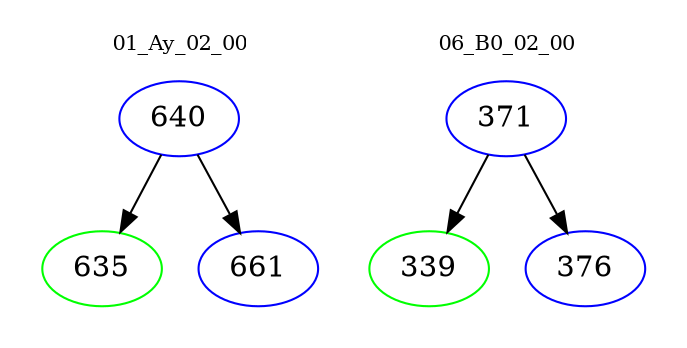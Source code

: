 digraph{
subgraph cluster_0 {
color = white
label = "01_Ay_02_00";
fontsize=10;
T0_640 [label="640", color="blue"]
T0_640 -> T0_635 [color="black"]
T0_635 [label="635", color="green"]
T0_640 -> T0_661 [color="black"]
T0_661 [label="661", color="blue"]
}
subgraph cluster_1 {
color = white
label = "06_B0_02_00";
fontsize=10;
T1_371 [label="371", color="blue"]
T1_371 -> T1_339 [color="black"]
T1_339 [label="339", color="green"]
T1_371 -> T1_376 [color="black"]
T1_376 [label="376", color="blue"]
}
}
